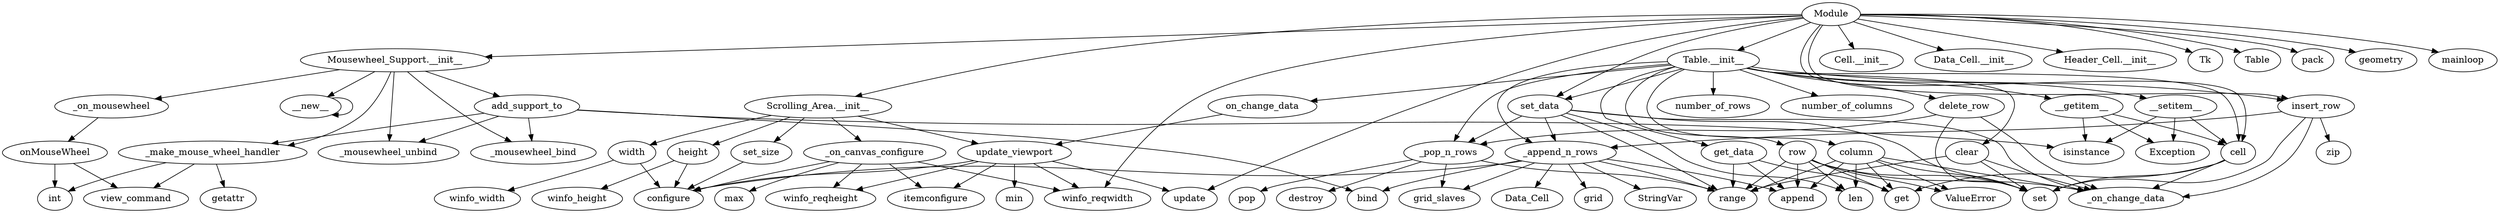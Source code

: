 digraph  {
__new__;
_on_mousewheel;
onMouseWheel;
_mousewheel_bind;
_mousewheel_unbind;
add_support_to;
_make_mouse_wheel_handler;
bind;
isinstance;
view_command;
int;
getattr;
width;
winfo_width;
configure;
height;
winfo_height;
set_size;
_on_canvas_configure;
max;
winfo_reqwidth;
winfo_reqheight;
itemconfigure;
update_viewport;
update;
min;
on_change_data;
_append_n_rows;
range;
StringVar;
append;
Data_Cell;
grid;
grid_slaves;
_pop_n_rows;
destroy;
pop;
set_data;
len;
set;
_on_change_data;
get_data;
get;
number_of_rows;
number_of_columns;
row;
ValueError;
column;
clear;
delete_row;
insert_row;
zip;
cell;
__getitem__;
Exception;
__setitem__;
Module;
"Mousewheel_Support.__init__";
"Scrolling_Area.__init__";
"Cell.__init__";
"Data_Cell.__init__";
"Header_Cell.__init__";
"Table.__init__";
Tk;
Table;
pack;
geometry;
mainloop;
__new__ -> __new__;
_on_mousewheel -> onMouseWheel;
onMouseWheel -> view_command;
onMouseWheel -> int;
add_support_to -> _make_mouse_wheel_handler;
add_support_to -> bind;
add_support_to -> _mousewheel_bind;
add_support_to -> _mousewheel_unbind;
add_support_to -> isinstance;
_make_mouse_wheel_handler -> getattr;
_make_mouse_wheel_handler -> view_command;
_make_mouse_wheel_handler -> int;
width -> winfo_width;
width -> configure;
height -> winfo_height;
height -> configure;
set_size -> configure;
_on_canvas_configure -> max;
_on_canvas_configure -> winfo_reqwidth;
_on_canvas_configure -> winfo_reqheight;
_on_canvas_configure -> configure;
_on_canvas_configure -> itemconfigure;
update_viewport -> update;
update_viewport -> winfo_reqwidth;
update_viewport -> winfo_reqheight;
update_viewport -> min;
update_viewport -> configure;
update_viewport -> itemconfigure;
on_change_data -> update_viewport;
_append_n_rows -> range;
_append_n_rows -> StringVar;
_append_n_rows -> append;
_append_n_rows -> Data_Cell;
_append_n_rows -> grid;
_append_n_rows -> grid_slaves;
_append_n_rows -> bind;
_append_n_rows -> configure;
_pop_n_rows -> range;
_pop_n_rows -> destroy;
_pop_n_rows -> grid_slaves;
_pop_n_rows -> pop;
set_data -> len;
set_data -> _pop_n_rows;
set_data -> _append_n_rows;
set_data -> range;
set_data -> set;
set_data -> _on_change_data;
get_data -> range;
get_data -> get;
get_data -> append;
row -> range;
row -> append;
row -> get;
row -> len;
row -> ValueError;
row -> set;
row -> _on_change_data;
column -> range;
column -> append;
column -> get;
column -> len;
column -> ValueError;
column -> set;
column -> _on_change_data;
clear -> range;
clear -> set;
clear -> _on_change_data;
delete_row -> set;
delete_row -> _pop_n_rows;
delete_row -> _on_change_data;
insert_row -> _append_n_rows;
insert_row -> set;
insert_row -> zip;
insert_row -> _on_change_data;
cell -> get;
cell -> set;
cell -> _on_change_data;
__getitem__ -> isinstance;
__getitem__ -> cell;
__getitem__ -> Exception;
__setitem__ -> isinstance;
__setitem__ -> cell;
__setitem__ -> Exception;
Module -> "Mousewheel_Support.__init__";
Module -> "Scrolling_Area.__init__";
Module -> "Cell.__init__";
Module -> "Data_Cell.__init__";
Module -> "Header_Cell.__init__";
Module -> "Table.__init__";
Module -> Tk;
Module -> Table;
Module -> pack;
Module -> set_data;
Module -> cell;
Module -> insert_row;
Module -> update;
Module -> geometry;
Module -> winfo_reqwidth;
Module -> mainloop;
"Mousewheel_Support.__init__" -> __new__;
"Mousewheel_Support.__init__" -> _on_mousewheel;
"Mousewheel_Support.__init__" -> _mousewheel_bind;
"Mousewheel_Support.__init__" -> _mousewheel_unbind;
"Mousewheel_Support.__init__" -> add_support_to;
"Mousewheel_Support.__init__" -> _make_mouse_wheel_handler;
"Scrolling_Area.__init__" -> width;
"Scrolling_Area.__init__" -> height;
"Scrolling_Area.__init__" -> set_size;
"Scrolling_Area.__init__" -> _on_canvas_configure;
"Scrolling_Area.__init__" -> update_viewport;
"Table.__init__" -> _append_n_rows;
"Table.__init__" -> _pop_n_rows;
"Table.__init__" -> set_data;
"Table.__init__" -> get_data;
"Table.__init__" -> number_of_rows;
"Table.__init__" -> number_of_columns;
"Table.__init__" -> row;
"Table.__init__" -> column;
"Table.__init__" -> clear;
"Table.__init__" -> delete_row;
"Table.__init__" -> insert_row;
"Table.__init__" -> cell;
"Table.__init__" -> __getitem__;
"Table.__init__" -> __setitem__;
"Table.__init__" -> on_change_data;
}
